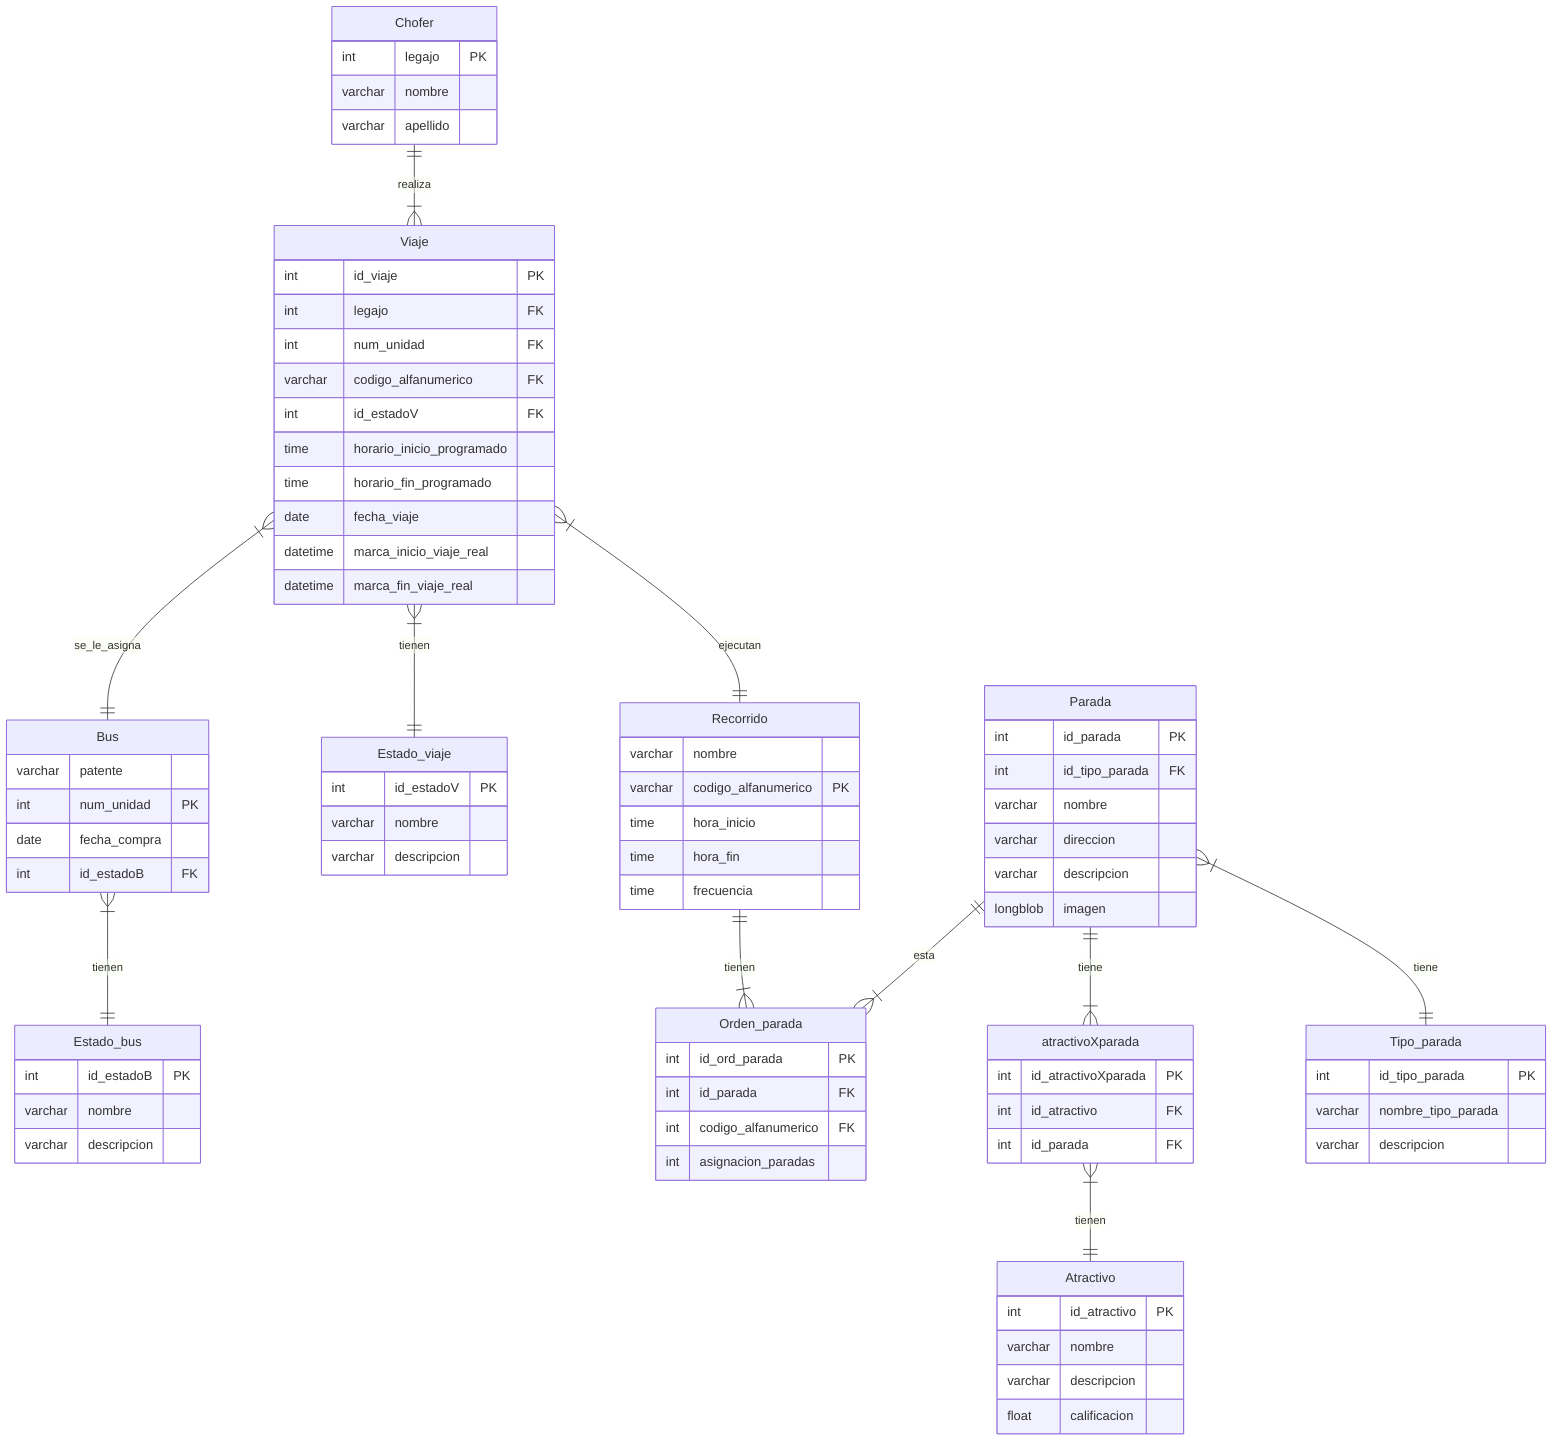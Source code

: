 erDiagram

  
    Viaje}|--||Recorrido : ejecutan

    Recorrido{
        varchar nombre
        varchar codigo_alfanumerico PK
        time hora_inicio
        time hora_fin
        time frecuencia
    }
    
    Recorrido||--|{Orden_parada : tienen
    

    Chofer||--|{Viaje : realiza

    Viaje{
        int id_viaje PK
        int legajo FK
        int num_unidad FK
        varchar codigo_alfanumerico FK
        int id_estadoV FK
        time horario_inicio_programado
        time horario_fin_programado
        date fecha_viaje
        datetime marca_inicio_viaje_real
        datetime marca_fin_viaje_real
    }

    Viaje}|--||Estado_viaje : tienen

    Estado_viaje{
        int id_estadoV PK
        varchar nombre
        varchar descripcion
    }
    

    Viaje}|--||Bus : se_le_asigna

    Chofer{
        int legajo PK
        varchar nombre
        varchar apellido
        
    }
    Bus{
        varchar patente 
        int num_unidad PK
        date fecha_compra
        int id_estadoB FK
    }

    Bus}|--||Estado_bus : tienen

    Estado_bus{
        int id_estadoB PK
        varchar nombre
        varchar descripcion
    }

    Parada}|--||Tipo_parada : tiene

    Tipo_parada{
        int id_tipo_parada PK
        varchar nombre_tipo_parada
        varchar descripcion
    }
    Parada{
        int id_parada PK
        int id_tipo_parada FK
        varchar nombre
        varchar direccion
        varchar descripcion
        longblob imagen
    }

    Parada||--|{atractivoXparada : tiene
    Parada||--|{Orden_parada : esta

    atractivoXparada{
        int id_atractivoXparada PK
        int id_atractivo FK
        int id_parada FK
    }
    
    atractivoXparada}|--||Atractivo : tienen

    Atractivo{
        int id_atractivo PK
        varchar nombre
        varchar descripcion
        float calificacion
    }

    Orden_parada{
        int id_ord_parada PK
        int id_parada FK
        int codigo_alfanumerico FK
        int asignacion_paradas
    }